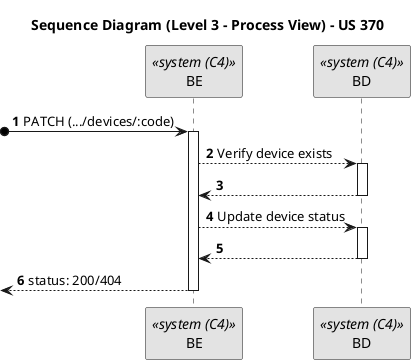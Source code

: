 @startuml
skinparam monochrome true
skinparam packageStyle rectangle
skinparam shadowing false

title Sequence Diagram (Level 3 - Process View) - US 370
autonumber

participant "BE" as BE <<system (C4)>>
participant "BD" as BD <<system (C4)>>

?o-> BE : PATCH (.../devices/:code)
activate BE

    BE --> BD : Verify device exists
    activate BD
    BD --> BE :
    deactivate BD

    BE --> BD : Update device status
    activate BD
    BD --> BE :
    deactivate BD

<-- BE : status: 200/404
deactivate BE

@enduml